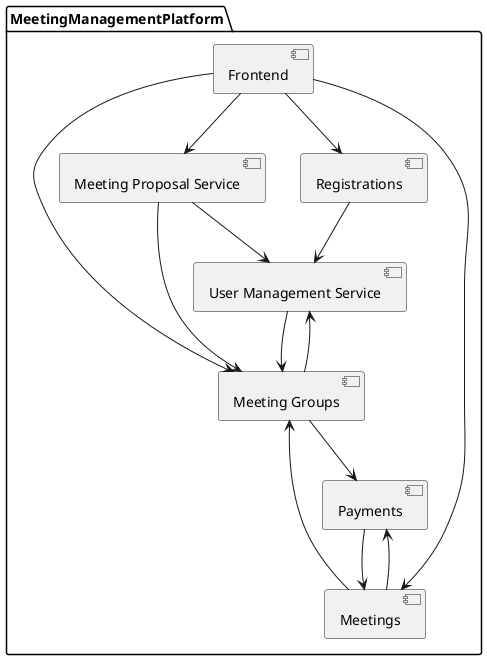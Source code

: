 @startuml
package MeetingManagementPlatform {
    [Registrations] as Registrations
    [User Management Service] as UserManagement
    [Meeting Groups] as GroupService
    [Meeting Proposal Service] as ProposalService
    [Meetings] as MeetingService
    [Payments] as PaymentService
    [Frontend] as WebApp

    WebApp --> Registrations
    Registrations --> UserManagement
    WebApp --> ProposalService
    ProposalService --> UserManagement
    ProposalService --> GroupService
    WebApp --> GroupService
    GroupService --> UserManagement
    WebApp --> MeetingService
    MeetingService --> GroupService
    MeetingService --> PaymentService
    PaymentService --> MeetingService
    GroupService --> PaymentService
    UserManagement --> GroupService
}
@enduml
